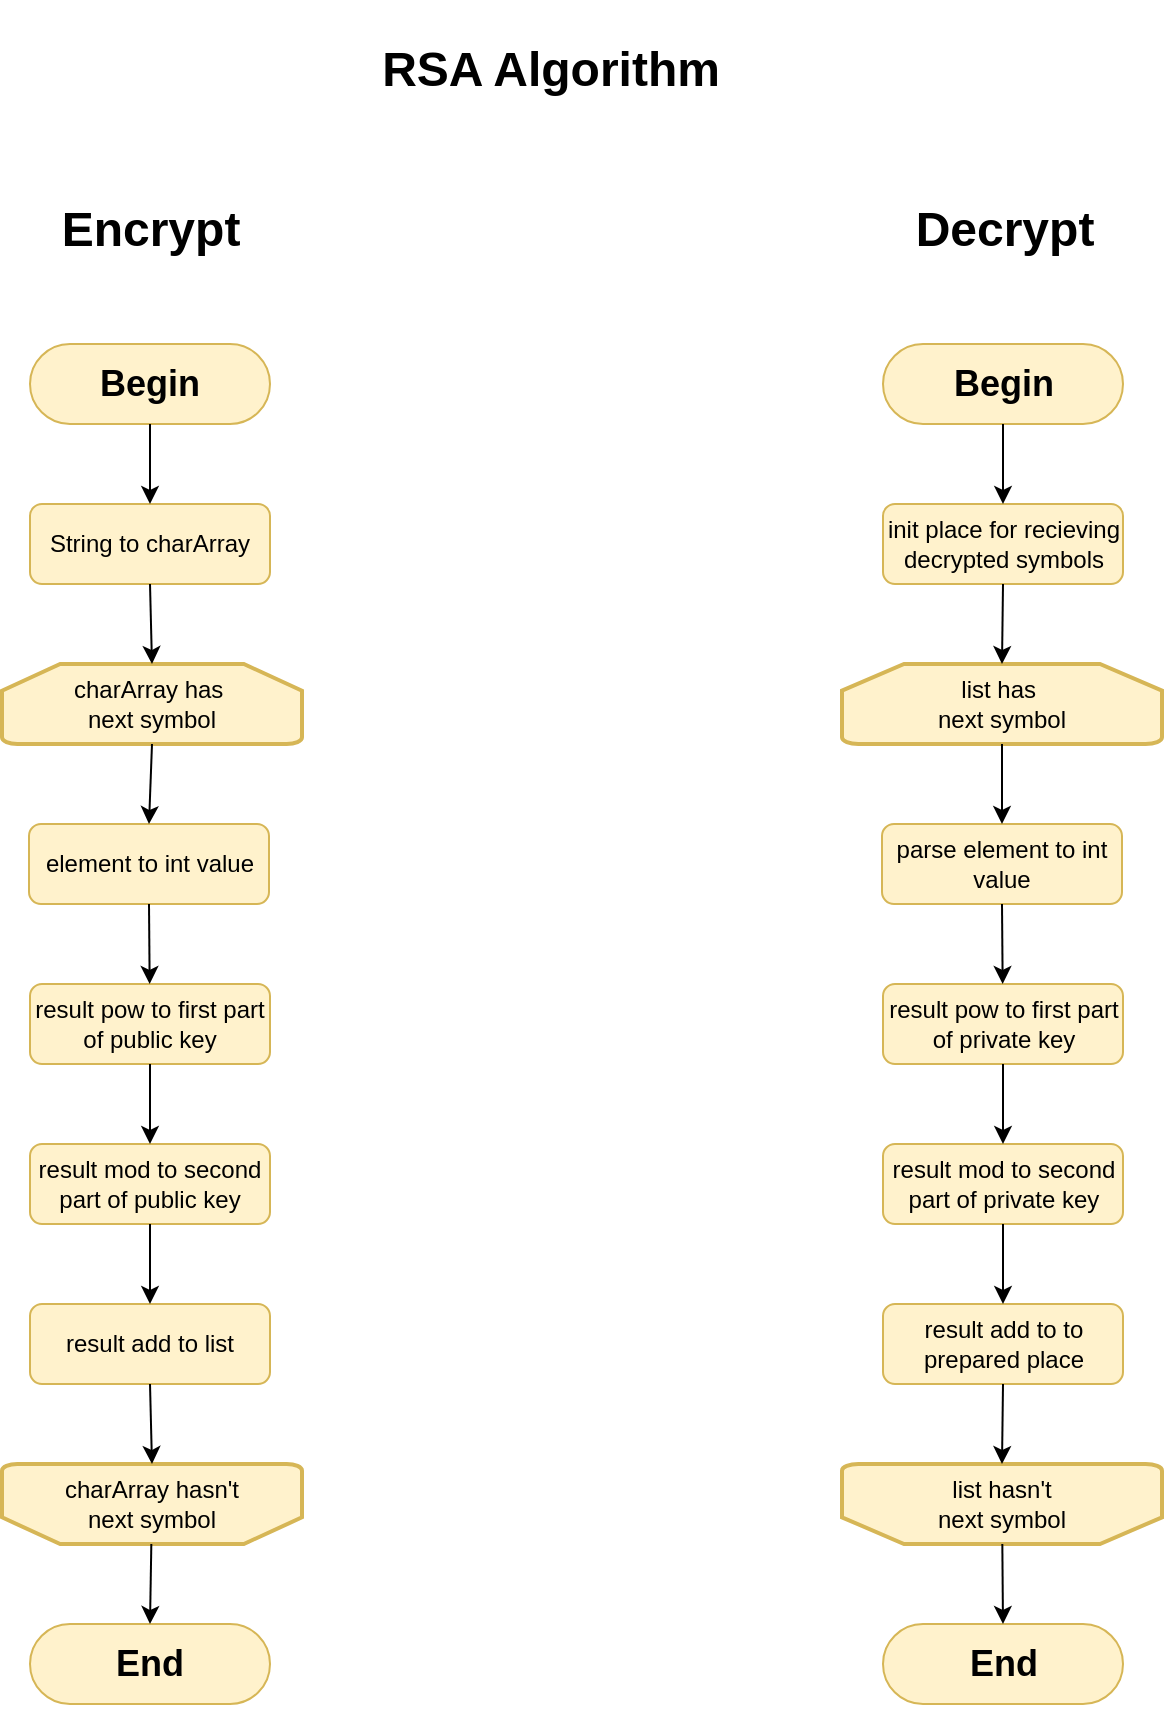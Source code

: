 <mxfile version="24.0.4" type="device">
  <diagram id="23iRSUPoRavnBvh4doch" name="Page-1">
    <mxGraphModel dx="1195" dy="697" grid="1" gridSize="10" guides="1" tooltips="1" connect="1" arrows="1" fold="1" page="1" pageScale="1" pageWidth="827" pageHeight="1169" math="0" shadow="0">
      <root>
        <mxCell id="0" />
        <mxCell id="1" parent="0" />
        <mxCell id="CmZ27Jewp3pv-GusyY_u-1" value="&lt;h1&gt;Encrypt&lt;/h1&gt;" style="text;html=1;align=center;verticalAlign=middle;resizable=0;points=[];autosize=1;strokeColor=none;fillColor=none;" vertex="1" parent="1">
          <mxGeometry x="159" y="110" width="110" height="70" as="geometry" />
        </mxCell>
        <mxCell id="CmZ27Jewp3pv-GusyY_u-2" value="&lt;h2&gt;Begin&lt;/h2&gt;" style="rounded=1;whiteSpace=wrap;html=1;arcSize=50;fillColor=#fff2cc;strokeColor=#d6b656;" vertex="1" parent="1">
          <mxGeometry x="154" y="202" width="120" height="40" as="geometry" />
        </mxCell>
        <mxCell id="CmZ27Jewp3pv-GusyY_u-3" value="String to charArray" style="rounded=1;whiteSpace=wrap;html=1;fillColor=#fff2cc;strokeColor=#d6b656;" vertex="1" parent="1">
          <mxGeometry x="154" y="282" width="120" height="40" as="geometry" />
        </mxCell>
        <mxCell id="CmZ27Jewp3pv-GusyY_u-4" value="charArray has&amp;nbsp;&lt;div&gt;next symbol&lt;/div&gt;" style="strokeWidth=2;html=1;shape=mxgraph.flowchart.loop_limit;whiteSpace=wrap;fillColor=#fff2cc;strokeColor=#d6b656;" vertex="1" parent="1">
          <mxGeometry x="140" y="362" width="150" height="40" as="geometry" />
        </mxCell>
        <mxCell id="CmZ27Jewp3pv-GusyY_u-5" value="charArray hasn&#39;t&lt;div&gt;next symbol&lt;/div&gt;" style="strokeWidth=2;html=1;shape=mxgraph.flowchart.loop_limit;whiteSpace=wrap;flipV=1;fillColor=#fff2cc;strokeColor=#d6b656;" vertex="1" parent="1">
          <mxGeometry x="140" y="762" width="150" height="40" as="geometry" />
        </mxCell>
        <mxCell id="CmZ27Jewp3pv-GusyY_u-6" value="element to int value" style="rounded=1;whiteSpace=wrap;html=1;fillColor=#fff2cc;strokeColor=#d6b656;" vertex="1" parent="1">
          <mxGeometry x="153.5" y="442" width="120" height="40" as="geometry" />
        </mxCell>
        <mxCell id="CmZ27Jewp3pv-GusyY_u-7" value="result pow to first part of public key" style="rounded=1;whiteSpace=wrap;html=1;fillColor=#fff2cc;strokeColor=#d6b656;" vertex="1" parent="1">
          <mxGeometry x="154" y="522" width="120" height="40" as="geometry" />
        </mxCell>
        <mxCell id="CmZ27Jewp3pv-GusyY_u-8" value="result mod to second part of public key" style="rounded=1;whiteSpace=wrap;html=1;fillColor=#fff2cc;strokeColor=#d6b656;" vertex="1" parent="1">
          <mxGeometry x="154" y="602" width="120" height="40" as="geometry" />
        </mxCell>
        <mxCell id="CmZ27Jewp3pv-GusyY_u-9" value="result add to list" style="rounded=1;whiteSpace=wrap;html=1;fillColor=#fff2cc;strokeColor=#d6b656;" vertex="1" parent="1">
          <mxGeometry x="154" y="682" width="120" height="40" as="geometry" />
        </mxCell>
        <mxCell id="CmZ27Jewp3pv-GusyY_u-10" value="&lt;h2&gt;End&lt;/h2&gt;" style="rounded=1;whiteSpace=wrap;html=1;arcSize=50;fillColor=#fff2cc;strokeColor=#d6b656;" vertex="1" parent="1">
          <mxGeometry x="154" y="842" width="120" height="40" as="geometry" />
        </mxCell>
        <mxCell id="CmZ27Jewp3pv-GusyY_u-11" value="" style="endArrow=classic;html=1;rounded=0;exitX=0.5;exitY=1;exitDx=0;exitDy=0;" edge="1" parent="1" source="CmZ27Jewp3pv-GusyY_u-2" target="CmZ27Jewp3pv-GusyY_u-3">
          <mxGeometry width="50" height="50" relative="1" as="geometry">
            <mxPoint x="220" y="472" as="sourcePoint" />
            <mxPoint x="270" y="422" as="targetPoint" />
          </mxGeometry>
        </mxCell>
        <mxCell id="CmZ27Jewp3pv-GusyY_u-12" value="" style="endArrow=classic;html=1;rounded=0;exitX=0.5;exitY=1;exitDx=0;exitDy=0;entryX=0.5;entryY=0;entryDx=0;entryDy=0;entryPerimeter=0;" edge="1" parent="1" source="CmZ27Jewp3pv-GusyY_u-3" target="CmZ27Jewp3pv-GusyY_u-4">
          <mxGeometry width="50" height="50" relative="1" as="geometry">
            <mxPoint x="224" y="252" as="sourcePoint" />
            <mxPoint x="224" y="292" as="targetPoint" />
          </mxGeometry>
        </mxCell>
        <mxCell id="CmZ27Jewp3pv-GusyY_u-13" value="" style="endArrow=classic;html=1;rounded=0;exitX=0.5;exitY=1;exitDx=0;exitDy=0;entryX=0.5;entryY=0;entryDx=0;entryDy=0;exitPerimeter=0;" edge="1" parent="1" source="CmZ27Jewp3pv-GusyY_u-4" target="CmZ27Jewp3pv-GusyY_u-6">
          <mxGeometry width="50" height="50" relative="1" as="geometry">
            <mxPoint x="224" y="332" as="sourcePoint" />
            <mxPoint x="224" y="372" as="targetPoint" />
          </mxGeometry>
        </mxCell>
        <mxCell id="CmZ27Jewp3pv-GusyY_u-14" value="" style="endArrow=classic;html=1;rounded=0;exitX=0.5;exitY=1;exitDx=0;exitDy=0;" edge="1" parent="1" source="CmZ27Jewp3pv-GusyY_u-6" target="CmZ27Jewp3pv-GusyY_u-7">
          <mxGeometry width="50" height="50" relative="1" as="geometry">
            <mxPoint x="224" y="412" as="sourcePoint" />
            <mxPoint x="224" y="452" as="targetPoint" />
          </mxGeometry>
        </mxCell>
        <mxCell id="CmZ27Jewp3pv-GusyY_u-15" value="" style="endArrow=classic;html=1;rounded=0;exitX=0.5;exitY=1;exitDx=0;exitDy=0;" edge="1" parent="1" source="CmZ27Jewp3pv-GusyY_u-7" target="CmZ27Jewp3pv-GusyY_u-8">
          <mxGeometry width="50" height="50" relative="1" as="geometry">
            <mxPoint x="224" y="492" as="sourcePoint" />
            <mxPoint x="224" y="532" as="targetPoint" />
          </mxGeometry>
        </mxCell>
        <mxCell id="CmZ27Jewp3pv-GusyY_u-16" value="" style="endArrow=classic;html=1;rounded=0;exitX=0.5;exitY=1;exitDx=0;exitDy=0;entryX=0.5;entryY=0;entryDx=0;entryDy=0;" edge="1" parent="1" source="CmZ27Jewp3pv-GusyY_u-8" target="CmZ27Jewp3pv-GusyY_u-9">
          <mxGeometry width="50" height="50" relative="1" as="geometry">
            <mxPoint x="224" y="572" as="sourcePoint" />
            <mxPoint x="224" y="612" as="targetPoint" />
          </mxGeometry>
        </mxCell>
        <mxCell id="CmZ27Jewp3pv-GusyY_u-17" value="" style="endArrow=classic;html=1;rounded=0;exitX=0.5;exitY=1;exitDx=0;exitDy=0;entryX=0.5;entryY=1;entryDx=0;entryDy=0;entryPerimeter=0;" edge="1" parent="1" source="CmZ27Jewp3pv-GusyY_u-9" target="CmZ27Jewp3pv-GusyY_u-5">
          <mxGeometry width="50" height="50" relative="1" as="geometry">
            <mxPoint x="224" y="652" as="sourcePoint" />
            <mxPoint x="224" y="692" as="targetPoint" />
          </mxGeometry>
        </mxCell>
        <mxCell id="CmZ27Jewp3pv-GusyY_u-18" value="" style="endArrow=classic;html=1;rounded=0;entryX=0.5;entryY=0;entryDx=0;entryDy=0;" edge="1" parent="1" source="CmZ27Jewp3pv-GusyY_u-5" target="CmZ27Jewp3pv-GusyY_u-10">
          <mxGeometry width="50" height="50" relative="1" as="geometry">
            <mxPoint x="210" y="812" as="sourcePoint" />
            <mxPoint x="225" y="772" as="targetPoint" />
          </mxGeometry>
        </mxCell>
        <mxCell id="CmZ27Jewp3pv-GusyY_u-19" value="&lt;h1&gt;RSA Algorithm&lt;/h1&gt;" style="text;html=1;align=center;verticalAlign=middle;resizable=0;points=[];autosize=1;strokeColor=none;fillColor=none;" vertex="1" parent="1">
          <mxGeometry x="319" y="30" width="190" height="70" as="geometry" />
        </mxCell>
        <mxCell id="CmZ27Jewp3pv-GusyY_u-20" value="&lt;h1&gt;Decrypt&lt;/h1&gt;" style="text;html=1;align=center;verticalAlign=middle;resizable=0;points=[];autosize=1;strokeColor=none;fillColor=none;" vertex="1" parent="1">
          <mxGeometry x="585.5" y="110" width="110" height="70" as="geometry" />
        </mxCell>
        <mxCell id="CmZ27Jewp3pv-GusyY_u-21" value="&lt;h2&gt;Begin&lt;/h2&gt;" style="rounded=1;whiteSpace=wrap;html=1;arcSize=50;fillColor=#fff2cc;strokeColor=#d6b656;" vertex="1" parent="1">
          <mxGeometry x="580.5" y="202" width="120" height="40" as="geometry" />
        </mxCell>
        <mxCell id="CmZ27Jewp3pv-GusyY_u-22" value="init place for recieving&lt;div&gt;decrypted symbols&lt;/div&gt;" style="rounded=1;whiteSpace=wrap;html=1;fillColor=#fff2cc;strokeColor=#d6b656;" vertex="1" parent="1">
          <mxGeometry x="580.5" y="282" width="120" height="40" as="geometry" />
        </mxCell>
        <mxCell id="CmZ27Jewp3pv-GusyY_u-23" value="list has&amp;nbsp;&lt;div&gt;next symbol&lt;/div&gt;" style="strokeWidth=2;html=1;shape=mxgraph.flowchart.loop_limit;whiteSpace=wrap;fillColor=#fff2cc;strokeColor=#d6b656;" vertex="1" parent="1">
          <mxGeometry x="560" y="362" width="160" height="40" as="geometry" />
        </mxCell>
        <mxCell id="CmZ27Jewp3pv-GusyY_u-24" value="list hasn&#39;t&lt;div&gt;next symbol&lt;/div&gt;" style="strokeWidth=2;html=1;shape=mxgraph.flowchart.loop_limit;whiteSpace=wrap;flipV=1;fillColor=#fff2cc;strokeColor=#d6b656;" vertex="1" parent="1">
          <mxGeometry x="560" y="762" width="160" height="40" as="geometry" />
        </mxCell>
        <mxCell id="CmZ27Jewp3pv-GusyY_u-25" value="parse element to int value" style="rounded=1;whiteSpace=wrap;html=1;fillColor=#fff2cc;strokeColor=#d6b656;" vertex="1" parent="1">
          <mxGeometry x="580" y="442" width="120" height="40" as="geometry" />
        </mxCell>
        <mxCell id="CmZ27Jewp3pv-GusyY_u-26" value="result pow to first part of private key" style="rounded=1;whiteSpace=wrap;html=1;fillColor=#fff2cc;strokeColor=#d6b656;" vertex="1" parent="1">
          <mxGeometry x="580.5" y="522" width="120" height="40" as="geometry" />
        </mxCell>
        <mxCell id="CmZ27Jewp3pv-GusyY_u-27" value="result mod to second part of private key" style="rounded=1;whiteSpace=wrap;html=1;fillColor=#fff2cc;strokeColor=#d6b656;" vertex="1" parent="1">
          <mxGeometry x="580.5" y="602" width="120" height="40" as="geometry" />
        </mxCell>
        <mxCell id="CmZ27Jewp3pv-GusyY_u-28" value="result add to to prepared place" style="rounded=1;whiteSpace=wrap;html=1;fillColor=#fff2cc;strokeColor=#d6b656;" vertex="1" parent="1">
          <mxGeometry x="580.5" y="682" width="120" height="40" as="geometry" />
        </mxCell>
        <mxCell id="CmZ27Jewp3pv-GusyY_u-29" value="&lt;h2&gt;End&lt;/h2&gt;" style="rounded=1;whiteSpace=wrap;html=1;arcSize=50;fillColor=#fff2cc;strokeColor=#d6b656;" vertex="1" parent="1">
          <mxGeometry x="580.5" y="842" width="120" height="40" as="geometry" />
        </mxCell>
        <mxCell id="CmZ27Jewp3pv-GusyY_u-30" value="" style="endArrow=classic;html=1;rounded=0;exitX=0.5;exitY=1;exitDx=0;exitDy=0;" edge="1" source="CmZ27Jewp3pv-GusyY_u-21" target="CmZ27Jewp3pv-GusyY_u-22" parent="1">
          <mxGeometry width="50" height="50" relative="1" as="geometry">
            <mxPoint x="646.5" y="472" as="sourcePoint" />
            <mxPoint x="696.5" y="422" as="targetPoint" />
          </mxGeometry>
        </mxCell>
        <mxCell id="CmZ27Jewp3pv-GusyY_u-31" value="" style="endArrow=classic;html=1;rounded=0;exitX=0.5;exitY=1;exitDx=0;exitDy=0;entryX=0.5;entryY=0;entryDx=0;entryDy=0;entryPerimeter=0;" edge="1" source="CmZ27Jewp3pv-GusyY_u-22" target="CmZ27Jewp3pv-GusyY_u-23" parent="1">
          <mxGeometry width="50" height="50" relative="1" as="geometry">
            <mxPoint x="650.5" y="252" as="sourcePoint" />
            <mxPoint x="650.5" y="292" as="targetPoint" />
          </mxGeometry>
        </mxCell>
        <mxCell id="CmZ27Jewp3pv-GusyY_u-32" value="" style="endArrow=classic;html=1;rounded=0;exitX=0.5;exitY=1;exitDx=0;exitDy=0;entryX=0.5;entryY=0;entryDx=0;entryDy=0;exitPerimeter=0;" edge="1" source="CmZ27Jewp3pv-GusyY_u-23" target="CmZ27Jewp3pv-GusyY_u-25" parent="1">
          <mxGeometry width="50" height="50" relative="1" as="geometry">
            <mxPoint x="650.5" y="332" as="sourcePoint" />
            <mxPoint x="650.5" y="372" as="targetPoint" />
          </mxGeometry>
        </mxCell>
        <mxCell id="CmZ27Jewp3pv-GusyY_u-33" value="" style="endArrow=classic;html=1;rounded=0;exitX=0.5;exitY=1;exitDx=0;exitDy=0;" edge="1" source="CmZ27Jewp3pv-GusyY_u-25" target="CmZ27Jewp3pv-GusyY_u-26" parent="1">
          <mxGeometry width="50" height="50" relative="1" as="geometry">
            <mxPoint x="650.5" y="412" as="sourcePoint" />
            <mxPoint x="650.5" y="452" as="targetPoint" />
          </mxGeometry>
        </mxCell>
        <mxCell id="CmZ27Jewp3pv-GusyY_u-34" value="" style="endArrow=classic;html=1;rounded=0;exitX=0.5;exitY=1;exitDx=0;exitDy=0;" edge="1" source="CmZ27Jewp3pv-GusyY_u-26" target="CmZ27Jewp3pv-GusyY_u-27" parent="1">
          <mxGeometry width="50" height="50" relative="1" as="geometry">
            <mxPoint x="650.5" y="492" as="sourcePoint" />
            <mxPoint x="650.5" y="532" as="targetPoint" />
          </mxGeometry>
        </mxCell>
        <mxCell id="CmZ27Jewp3pv-GusyY_u-35" value="" style="endArrow=classic;html=1;rounded=0;exitX=0.5;exitY=1;exitDx=0;exitDy=0;entryX=0.5;entryY=0;entryDx=0;entryDy=0;" edge="1" source="CmZ27Jewp3pv-GusyY_u-27" target="CmZ27Jewp3pv-GusyY_u-28" parent="1">
          <mxGeometry width="50" height="50" relative="1" as="geometry">
            <mxPoint x="650.5" y="572" as="sourcePoint" />
            <mxPoint x="650.5" y="612" as="targetPoint" />
          </mxGeometry>
        </mxCell>
        <mxCell id="CmZ27Jewp3pv-GusyY_u-36" value="" style="endArrow=classic;html=1;rounded=0;exitX=0.5;exitY=1;exitDx=0;exitDy=0;entryX=0.5;entryY=1;entryDx=0;entryDy=0;entryPerimeter=0;" edge="1" source="CmZ27Jewp3pv-GusyY_u-28" target="CmZ27Jewp3pv-GusyY_u-24" parent="1">
          <mxGeometry width="50" height="50" relative="1" as="geometry">
            <mxPoint x="650.5" y="652" as="sourcePoint" />
            <mxPoint x="650.5" y="692" as="targetPoint" />
          </mxGeometry>
        </mxCell>
        <mxCell id="CmZ27Jewp3pv-GusyY_u-37" value="" style="endArrow=classic;html=1;rounded=0;entryX=0.5;entryY=0;entryDx=0;entryDy=0;" edge="1" source="CmZ27Jewp3pv-GusyY_u-24" target="CmZ27Jewp3pv-GusyY_u-29" parent="1">
          <mxGeometry width="50" height="50" relative="1" as="geometry">
            <mxPoint x="636.5" y="812" as="sourcePoint" />
            <mxPoint x="651.5" y="772" as="targetPoint" />
          </mxGeometry>
        </mxCell>
      </root>
    </mxGraphModel>
  </diagram>
</mxfile>
